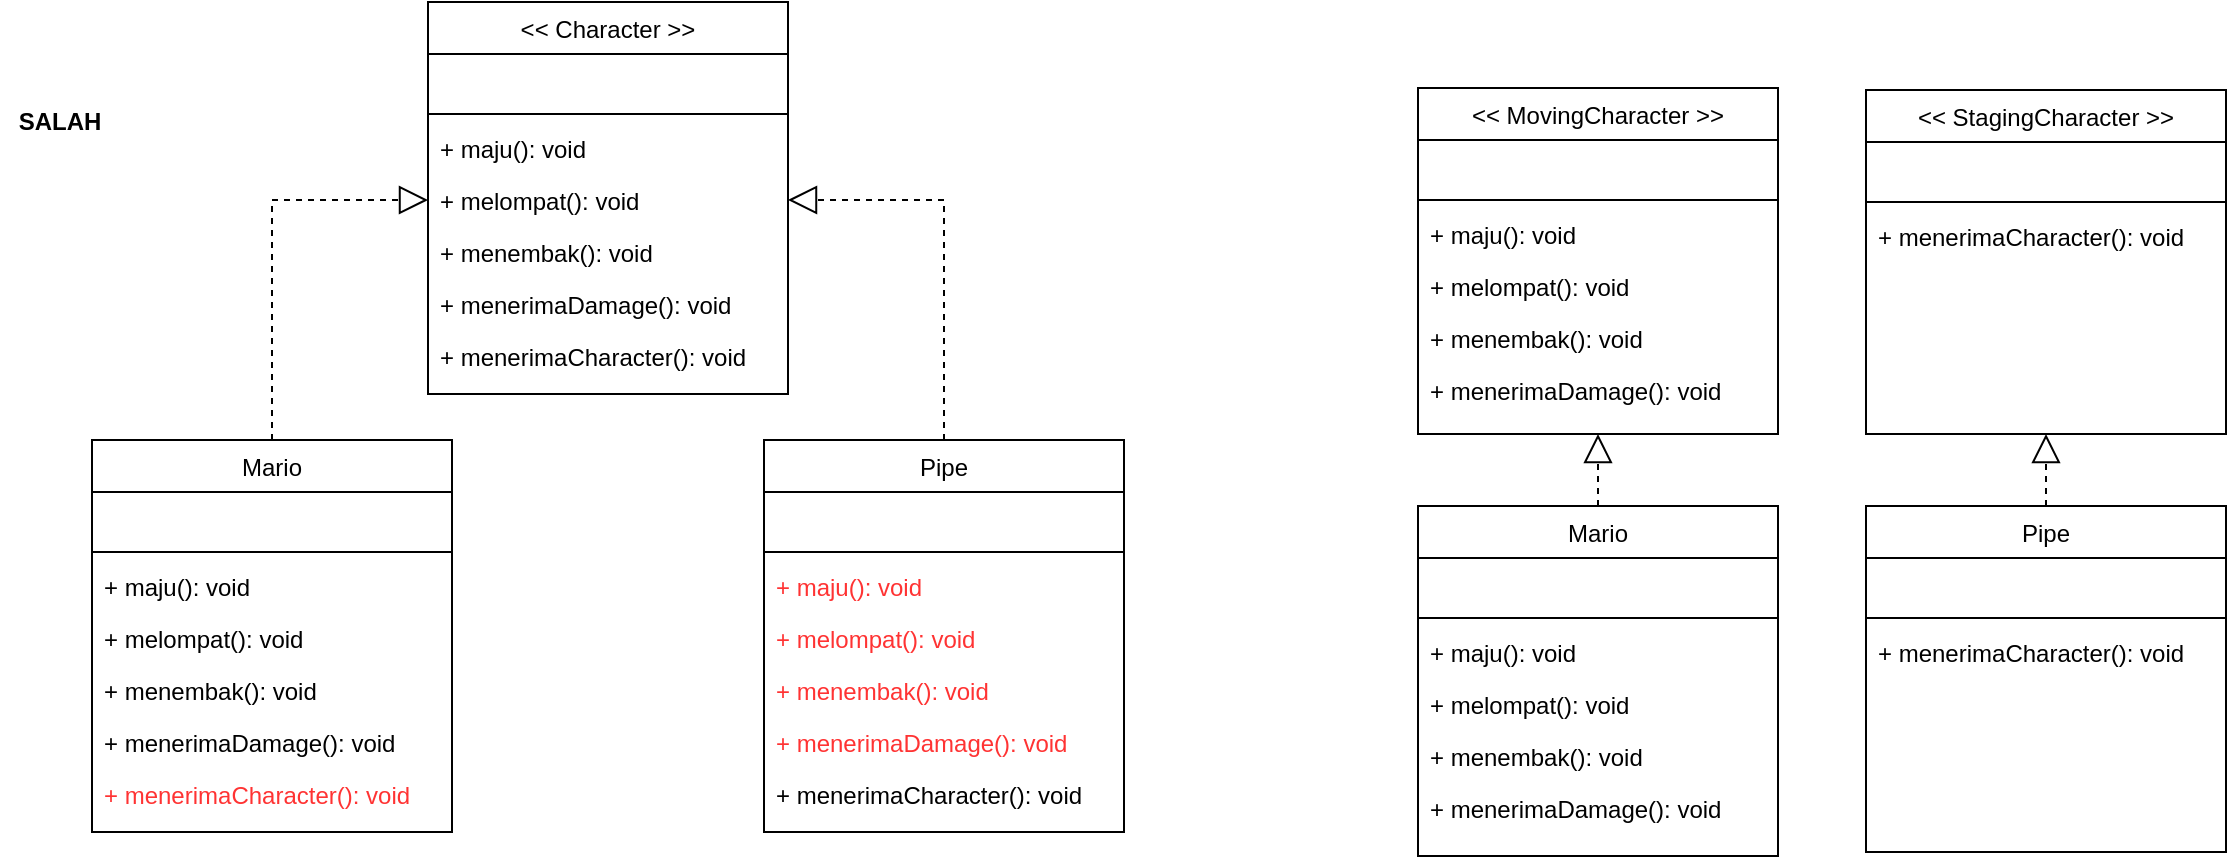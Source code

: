 <mxfile version="20.6.0" type="device"><diagram id="C5RBs43oDa-KdzZeNtuy" name="Page-1"><mxGraphModel dx="1169" dy="423" grid="0" gridSize="10" guides="1" tooltips="1" connect="1" arrows="1" fold="1" page="0" pageScale="1" pageWidth="827" pageHeight="1169" math="0" shadow="0"><root><mxCell id="WIyWlLk6GJQsqaUBKTNV-0"/><mxCell id="WIyWlLk6GJQsqaUBKTNV-1" parent="WIyWlLk6GJQsqaUBKTNV-0"/><mxCell id="zkfFHV4jXpPFQw0GAbJ--6" value="&lt;&lt; Character &gt;&gt;" style="swimlane;fontStyle=0;align=center;verticalAlign=top;childLayout=stackLayout;horizontal=1;startSize=26;horizontalStack=0;resizeParent=1;resizeLast=0;collapsible=1;marginBottom=0;rounded=0;shadow=0;strokeWidth=1;" parent="WIyWlLk6GJQsqaUBKTNV-1" vertex="1"><mxGeometry x="213" y="41" width="180" height="196" as="geometry"><mxRectangle x="130" y="380" width="160" height="26" as="alternateBounds"/></mxGeometry></mxCell><mxCell id="zkfFHV4jXpPFQw0GAbJ--8" value=" " style="text;align=left;verticalAlign=top;spacingLeft=4;spacingRight=4;overflow=hidden;rotatable=0;points=[[0,0.5],[1,0.5]];portConstraint=eastwest;rounded=0;shadow=0;html=0;" parent="zkfFHV4jXpPFQw0GAbJ--6" vertex="1"><mxGeometry y="26" width="180" height="26" as="geometry"/></mxCell><mxCell id="zkfFHV4jXpPFQw0GAbJ--9" value="" style="line;html=1;strokeWidth=1;align=left;verticalAlign=middle;spacingTop=-1;spacingLeft=3;spacingRight=3;rotatable=0;labelPosition=right;points=[];portConstraint=eastwest;" parent="zkfFHV4jXpPFQw0GAbJ--6" vertex="1"><mxGeometry y="52" width="180" height="8" as="geometry"/></mxCell><mxCell id="zkfFHV4jXpPFQw0GAbJ--11" value="+ maju(): void" style="text;align=left;verticalAlign=top;spacingLeft=4;spacingRight=4;overflow=hidden;rotatable=0;points=[[0,0.5],[1,0.5]];portConstraint=eastwest;" parent="zkfFHV4jXpPFQw0GAbJ--6" vertex="1"><mxGeometry y="60" width="180" height="26" as="geometry"/></mxCell><mxCell id="87l82TCa5yHM8gKrvupo-0" value="+ melompat(): void" style="text;align=left;verticalAlign=top;spacingLeft=4;spacingRight=4;overflow=hidden;rotatable=0;points=[[0,0.5],[1,0.5]];portConstraint=eastwest;" vertex="1" parent="zkfFHV4jXpPFQw0GAbJ--6"><mxGeometry y="86" width="180" height="26" as="geometry"/></mxCell><mxCell id="87l82TCa5yHM8gKrvupo-1" value="+ menembak(): void" style="text;align=left;verticalAlign=top;spacingLeft=4;spacingRight=4;overflow=hidden;rotatable=0;points=[[0,0.5],[1,0.5]];portConstraint=eastwest;" vertex="1" parent="zkfFHV4jXpPFQw0GAbJ--6"><mxGeometry y="112" width="180" height="26" as="geometry"/></mxCell><mxCell id="87l82TCa5yHM8gKrvupo-3" value="+ menerimaDamage(): void" style="text;align=left;verticalAlign=top;spacingLeft=4;spacingRight=4;overflow=hidden;rotatable=0;points=[[0,0.5],[1,0.5]];portConstraint=eastwest;" vertex="1" parent="zkfFHV4jXpPFQw0GAbJ--6"><mxGeometry y="138" width="180" height="26" as="geometry"/></mxCell><mxCell id="87l82TCa5yHM8gKrvupo-2" value="+ menerimaCharacter(): void" style="text;align=left;verticalAlign=top;spacingLeft=4;spacingRight=4;overflow=hidden;rotatable=0;points=[[0,0.5],[1,0.5]];portConstraint=eastwest;" vertex="1" parent="zkfFHV4jXpPFQw0GAbJ--6"><mxGeometry y="164" width="180" height="26" as="geometry"/></mxCell><mxCell id="87l82TCa5yHM8gKrvupo-20" style="edgeStyle=orthogonalEdgeStyle;rounded=0;orthogonalLoop=1;jettySize=auto;html=1;exitX=0.5;exitY=0;exitDx=0;exitDy=0;entryX=0;entryY=0.5;entryDx=0;entryDy=0;dashed=1;endArrow=block;endFill=0;endSize=12;" edge="1" parent="WIyWlLk6GJQsqaUBKTNV-1" source="87l82TCa5yHM8gKrvupo-4" target="87l82TCa5yHM8gKrvupo-0"><mxGeometry relative="1" as="geometry"/></mxCell><mxCell id="87l82TCa5yHM8gKrvupo-4" value="Mario" style="swimlane;fontStyle=0;align=center;verticalAlign=top;childLayout=stackLayout;horizontal=1;startSize=26;horizontalStack=0;resizeParent=1;resizeLast=0;collapsible=1;marginBottom=0;rounded=0;shadow=0;strokeWidth=1;" vertex="1" parent="WIyWlLk6GJQsqaUBKTNV-1"><mxGeometry x="45" y="260" width="180" height="196" as="geometry"><mxRectangle x="130" y="380" width="160" height="26" as="alternateBounds"/></mxGeometry></mxCell><mxCell id="87l82TCa5yHM8gKrvupo-5" value=" " style="text;align=left;verticalAlign=top;spacingLeft=4;spacingRight=4;overflow=hidden;rotatable=0;points=[[0,0.5],[1,0.5]];portConstraint=eastwest;rounded=0;shadow=0;html=0;" vertex="1" parent="87l82TCa5yHM8gKrvupo-4"><mxGeometry y="26" width="180" height="26" as="geometry"/></mxCell><mxCell id="87l82TCa5yHM8gKrvupo-6" value="" style="line;html=1;strokeWidth=1;align=left;verticalAlign=middle;spacingTop=-1;spacingLeft=3;spacingRight=3;rotatable=0;labelPosition=right;points=[];portConstraint=eastwest;" vertex="1" parent="87l82TCa5yHM8gKrvupo-4"><mxGeometry y="52" width="180" height="8" as="geometry"/></mxCell><mxCell id="87l82TCa5yHM8gKrvupo-7" value="+ maju(): void" style="text;align=left;verticalAlign=top;spacingLeft=4;spacingRight=4;overflow=hidden;rotatable=0;points=[[0,0.5],[1,0.5]];portConstraint=eastwest;" vertex="1" parent="87l82TCa5yHM8gKrvupo-4"><mxGeometry y="60" width="180" height="26" as="geometry"/></mxCell><mxCell id="87l82TCa5yHM8gKrvupo-8" value="+ melompat(): void" style="text;align=left;verticalAlign=top;spacingLeft=4;spacingRight=4;overflow=hidden;rotatable=0;points=[[0,0.5],[1,0.5]];portConstraint=eastwest;" vertex="1" parent="87l82TCa5yHM8gKrvupo-4"><mxGeometry y="86" width="180" height="26" as="geometry"/></mxCell><mxCell id="87l82TCa5yHM8gKrvupo-9" value="+ menembak(): void" style="text;align=left;verticalAlign=top;spacingLeft=4;spacingRight=4;overflow=hidden;rotatable=0;points=[[0,0.5],[1,0.5]];portConstraint=eastwest;" vertex="1" parent="87l82TCa5yHM8gKrvupo-4"><mxGeometry y="112" width="180" height="26" as="geometry"/></mxCell><mxCell id="87l82TCa5yHM8gKrvupo-10" value="+ menerimaDamage(): void" style="text;align=left;verticalAlign=top;spacingLeft=4;spacingRight=4;overflow=hidden;rotatable=0;points=[[0,0.5],[1,0.5]];portConstraint=eastwest;" vertex="1" parent="87l82TCa5yHM8gKrvupo-4"><mxGeometry y="138" width="180" height="26" as="geometry"/></mxCell><mxCell id="87l82TCa5yHM8gKrvupo-11" value="+ menerimaCharacter(): void" style="text;align=left;verticalAlign=top;spacingLeft=4;spacingRight=4;overflow=hidden;rotatable=0;points=[[0,0.5],[1,0.5]];portConstraint=eastwest;fontColor=#FF3333;" vertex="1" parent="87l82TCa5yHM8gKrvupo-4"><mxGeometry y="164" width="180" height="26" as="geometry"/></mxCell><mxCell id="87l82TCa5yHM8gKrvupo-21" style="edgeStyle=orthogonalEdgeStyle;rounded=0;orthogonalLoop=1;jettySize=auto;html=1;exitX=0.5;exitY=0;exitDx=0;exitDy=0;entryX=1;entryY=0.5;entryDx=0;entryDy=0;dashed=1;endArrow=block;endFill=0;endSize=12;" edge="1" parent="WIyWlLk6GJQsqaUBKTNV-1" source="87l82TCa5yHM8gKrvupo-12" target="87l82TCa5yHM8gKrvupo-0"><mxGeometry relative="1" as="geometry"/></mxCell><mxCell id="87l82TCa5yHM8gKrvupo-12" value="Pipe" style="swimlane;fontStyle=0;align=center;verticalAlign=top;childLayout=stackLayout;horizontal=1;startSize=26;horizontalStack=0;resizeParent=1;resizeLast=0;collapsible=1;marginBottom=0;rounded=0;shadow=0;strokeWidth=1;" vertex="1" parent="WIyWlLk6GJQsqaUBKTNV-1"><mxGeometry x="381" y="260" width="180" height="196" as="geometry"><mxRectangle x="130" y="380" width="160" height="26" as="alternateBounds"/></mxGeometry></mxCell><mxCell id="87l82TCa5yHM8gKrvupo-13" value=" " style="text;align=left;verticalAlign=top;spacingLeft=4;spacingRight=4;overflow=hidden;rotatable=0;points=[[0,0.5],[1,0.5]];portConstraint=eastwest;rounded=0;shadow=0;html=0;" vertex="1" parent="87l82TCa5yHM8gKrvupo-12"><mxGeometry y="26" width="180" height="26" as="geometry"/></mxCell><mxCell id="87l82TCa5yHM8gKrvupo-14" value="" style="line;html=1;strokeWidth=1;align=left;verticalAlign=middle;spacingTop=-1;spacingLeft=3;spacingRight=3;rotatable=0;labelPosition=right;points=[];portConstraint=eastwest;" vertex="1" parent="87l82TCa5yHM8gKrvupo-12"><mxGeometry y="52" width="180" height="8" as="geometry"/></mxCell><mxCell id="87l82TCa5yHM8gKrvupo-15" value="+ maju(): void" style="text;align=left;verticalAlign=top;spacingLeft=4;spacingRight=4;overflow=hidden;rotatable=0;points=[[0,0.5],[1,0.5]];portConstraint=eastwest;fontColor=#FF3333;" vertex="1" parent="87l82TCa5yHM8gKrvupo-12"><mxGeometry y="60" width="180" height="26" as="geometry"/></mxCell><mxCell id="87l82TCa5yHM8gKrvupo-16" value="+ melompat(): void" style="text;align=left;verticalAlign=top;spacingLeft=4;spacingRight=4;overflow=hidden;rotatable=0;points=[[0,0.5],[1,0.5]];portConstraint=eastwest;fontColor=#FF3333;" vertex="1" parent="87l82TCa5yHM8gKrvupo-12"><mxGeometry y="86" width="180" height="26" as="geometry"/></mxCell><mxCell id="87l82TCa5yHM8gKrvupo-17" value="+ menembak(): void" style="text;align=left;verticalAlign=top;spacingLeft=4;spacingRight=4;overflow=hidden;rotatable=0;points=[[0,0.5],[1,0.5]];portConstraint=eastwest;fontColor=#FF3333;" vertex="1" parent="87l82TCa5yHM8gKrvupo-12"><mxGeometry y="112" width="180" height="26" as="geometry"/></mxCell><mxCell id="87l82TCa5yHM8gKrvupo-18" value="+ menerimaDamage(): void" style="text;align=left;verticalAlign=top;spacingLeft=4;spacingRight=4;overflow=hidden;rotatable=0;points=[[0,0.5],[1,0.5]];portConstraint=eastwest;fontColor=#FF3333;" vertex="1" parent="87l82TCa5yHM8gKrvupo-12"><mxGeometry y="138" width="180" height="26" as="geometry"/></mxCell><mxCell id="87l82TCa5yHM8gKrvupo-19" value="+ menerimaCharacter(): void" style="text;align=left;verticalAlign=top;spacingLeft=4;spacingRight=4;overflow=hidden;rotatable=0;points=[[0,0.5],[1,0.5]];portConstraint=eastwest;" vertex="1" parent="87l82TCa5yHM8gKrvupo-12"><mxGeometry y="164" width="180" height="26" as="geometry"/></mxCell><mxCell id="87l82TCa5yHM8gKrvupo-22" value="&lt;b&gt;&lt;font color=&quot;#000000&quot;&gt;SALAH&lt;/font&gt;&lt;/b&gt;" style="text;html=1;strokeColor=none;fillColor=none;align=center;verticalAlign=middle;whiteSpace=wrap;rounded=0;fontColor=#FF3333;" vertex="1" parent="WIyWlLk6GJQsqaUBKTNV-1"><mxGeometry x="-1" y="86" width="60" height="30" as="geometry"/></mxCell><mxCell id="87l82TCa5yHM8gKrvupo-23" value="&lt;&lt; MovingCharacter &gt;&gt;" style="swimlane;fontStyle=0;align=center;verticalAlign=top;childLayout=stackLayout;horizontal=1;startSize=26;horizontalStack=0;resizeParent=1;resizeLast=0;collapsible=1;marginBottom=0;rounded=0;shadow=0;strokeWidth=1;" vertex="1" parent="WIyWlLk6GJQsqaUBKTNV-1"><mxGeometry x="708" y="84" width="180" height="173" as="geometry"><mxRectangle x="130" y="380" width="160" height="26" as="alternateBounds"/></mxGeometry></mxCell><mxCell id="87l82TCa5yHM8gKrvupo-24" value=" " style="text;align=left;verticalAlign=top;spacingLeft=4;spacingRight=4;overflow=hidden;rotatable=0;points=[[0,0.5],[1,0.5]];portConstraint=eastwest;rounded=0;shadow=0;html=0;" vertex="1" parent="87l82TCa5yHM8gKrvupo-23"><mxGeometry y="26" width="180" height="26" as="geometry"/></mxCell><mxCell id="87l82TCa5yHM8gKrvupo-25" value="" style="line;html=1;strokeWidth=1;align=left;verticalAlign=middle;spacingTop=-1;spacingLeft=3;spacingRight=3;rotatable=0;labelPosition=right;points=[];portConstraint=eastwest;" vertex="1" parent="87l82TCa5yHM8gKrvupo-23"><mxGeometry y="52" width="180" height="8" as="geometry"/></mxCell><mxCell id="87l82TCa5yHM8gKrvupo-26" value="+ maju(): void" style="text;align=left;verticalAlign=top;spacingLeft=4;spacingRight=4;overflow=hidden;rotatable=0;points=[[0,0.5],[1,0.5]];portConstraint=eastwest;" vertex="1" parent="87l82TCa5yHM8gKrvupo-23"><mxGeometry y="60" width="180" height="26" as="geometry"/></mxCell><mxCell id="87l82TCa5yHM8gKrvupo-27" value="+ melompat(): void" style="text;align=left;verticalAlign=top;spacingLeft=4;spacingRight=4;overflow=hidden;rotatable=0;points=[[0,0.5],[1,0.5]];portConstraint=eastwest;" vertex="1" parent="87l82TCa5yHM8gKrvupo-23"><mxGeometry y="86" width="180" height="26" as="geometry"/></mxCell><mxCell id="87l82TCa5yHM8gKrvupo-28" value="+ menembak(): void" style="text;align=left;verticalAlign=top;spacingLeft=4;spacingRight=4;overflow=hidden;rotatable=0;points=[[0,0.5],[1,0.5]];portConstraint=eastwest;" vertex="1" parent="87l82TCa5yHM8gKrvupo-23"><mxGeometry y="112" width="180" height="26" as="geometry"/></mxCell><mxCell id="87l82TCa5yHM8gKrvupo-29" value="+ menerimaDamage(): void" style="text;align=left;verticalAlign=top;spacingLeft=4;spacingRight=4;overflow=hidden;rotatable=0;points=[[0,0.5],[1,0.5]];portConstraint=eastwest;" vertex="1" parent="87l82TCa5yHM8gKrvupo-23"><mxGeometry y="138" width="180" height="26" as="geometry"/></mxCell><mxCell id="87l82TCa5yHM8gKrvupo-31" style="edgeStyle=orthogonalEdgeStyle;rounded=0;orthogonalLoop=1;jettySize=auto;html=1;exitX=0.5;exitY=0;exitDx=0;exitDy=0;entryX=0.5;entryY=1;entryDx=0;entryDy=0;dashed=1;endArrow=block;endFill=0;endSize=12;" edge="1" parent="WIyWlLk6GJQsqaUBKTNV-1" source="87l82TCa5yHM8gKrvupo-32" target="87l82TCa5yHM8gKrvupo-23"><mxGeometry relative="1" as="geometry"/></mxCell><mxCell id="87l82TCa5yHM8gKrvupo-32" value="Mario" style="swimlane;fontStyle=0;align=center;verticalAlign=top;childLayout=stackLayout;horizontal=1;startSize=26;horizontalStack=0;resizeParent=1;resizeLast=0;collapsible=1;marginBottom=0;rounded=0;shadow=0;strokeWidth=1;" vertex="1" parent="WIyWlLk6GJQsqaUBKTNV-1"><mxGeometry x="708" y="293" width="180" height="175" as="geometry"><mxRectangle x="130" y="380" width="160" height="26" as="alternateBounds"/></mxGeometry></mxCell><mxCell id="87l82TCa5yHM8gKrvupo-33" value=" " style="text;align=left;verticalAlign=top;spacingLeft=4;spacingRight=4;overflow=hidden;rotatable=0;points=[[0,0.5],[1,0.5]];portConstraint=eastwest;rounded=0;shadow=0;html=0;" vertex="1" parent="87l82TCa5yHM8gKrvupo-32"><mxGeometry y="26" width="180" height="26" as="geometry"/></mxCell><mxCell id="87l82TCa5yHM8gKrvupo-34" value="" style="line;html=1;strokeWidth=1;align=left;verticalAlign=middle;spacingTop=-1;spacingLeft=3;spacingRight=3;rotatable=0;labelPosition=right;points=[];portConstraint=eastwest;" vertex="1" parent="87l82TCa5yHM8gKrvupo-32"><mxGeometry y="52" width="180" height="8" as="geometry"/></mxCell><mxCell id="87l82TCa5yHM8gKrvupo-35" value="+ maju(): void" style="text;align=left;verticalAlign=top;spacingLeft=4;spacingRight=4;overflow=hidden;rotatable=0;points=[[0,0.5],[1,0.5]];portConstraint=eastwest;" vertex="1" parent="87l82TCa5yHM8gKrvupo-32"><mxGeometry y="60" width="180" height="26" as="geometry"/></mxCell><mxCell id="87l82TCa5yHM8gKrvupo-36" value="+ melompat(): void" style="text;align=left;verticalAlign=top;spacingLeft=4;spacingRight=4;overflow=hidden;rotatable=0;points=[[0,0.5],[1,0.5]];portConstraint=eastwest;" vertex="1" parent="87l82TCa5yHM8gKrvupo-32"><mxGeometry y="86" width="180" height="26" as="geometry"/></mxCell><mxCell id="87l82TCa5yHM8gKrvupo-37" value="+ menembak(): void" style="text;align=left;verticalAlign=top;spacingLeft=4;spacingRight=4;overflow=hidden;rotatable=0;points=[[0,0.5],[1,0.5]];portConstraint=eastwest;" vertex="1" parent="87l82TCa5yHM8gKrvupo-32"><mxGeometry y="112" width="180" height="26" as="geometry"/></mxCell><mxCell id="87l82TCa5yHM8gKrvupo-38" value="+ menerimaDamage(): void" style="text;align=left;verticalAlign=top;spacingLeft=4;spacingRight=4;overflow=hidden;rotatable=0;points=[[0,0.5],[1,0.5]];portConstraint=eastwest;" vertex="1" parent="87l82TCa5yHM8gKrvupo-32"><mxGeometry y="138" width="180" height="26" as="geometry"/></mxCell><mxCell id="87l82TCa5yHM8gKrvupo-57" style="edgeStyle=orthogonalEdgeStyle;rounded=0;orthogonalLoop=1;jettySize=auto;html=1;exitX=0.5;exitY=0;exitDx=0;exitDy=0;entryX=0.5;entryY=1;entryDx=0;entryDy=0;dashed=1;fontColor=#000000;endArrow=block;endFill=0;endSize=12;" edge="1" parent="WIyWlLk6GJQsqaUBKTNV-1" source="87l82TCa5yHM8gKrvupo-41" target="87l82TCa5yHM8gKrvupo-49"><mxGeometry relative="1" as="geometry"/></mxCell><mxCell id="87l82TCa5yHM8gKrvupo-41" value="Pipe" style="swimlane;fontStyle=0;align=center;verticalAlign=top;childLayout=stackLayout;horizontal=1;startSize=26;horizontalStack=0;resizeParent=1;resizeLast=0;collapsible=1;marginBottom=0;rounded=0;shadow=0;strokeWidth=1;" vertex="1" parent="WIyWlLk6GJQsqaUBKTNV-1"><mxGeometry x="932" y="293" width="180" height="173" as="geometry"><mxRectangle x="130" y="380" width="160" height="26" as="alternateBounds"/></mxGeometry></mxCell><mxCell id="87l82TCa5yHM8gKrvupo-42" value=" " style="text;align=left;verticalAlign=top;spacingLeft=4;spacingRight=4;overflow=hidden;rotatable=0;points=[[0,0.5],[1,0.5]];portConstraint=eastwest;rounded=0;shadow=0;html=0;" vertex="1" parent="87l82TCa5yHM8gKrvupo-41"><mxGeometry y="26" width="180" height="26" as="geometry"/></mxCell><mxCell id="87l82TCa5yHM8gKrvupo-43" value="" style="line;html=1;strokeWidth=1;align=left;verticalAlign=middle;spacingTop=-1;spacingLeft=3;spacingRight=3;rotatable=0;labelPosition=right;points=[];portConstraint=eastwest;" vertex="1" parent="87l82TCa5yHM8gKrvupo-41"><mxGeometry y="52" width="180" height="8" as="geometry"/></mxCell><mxCell id="87l82TCa5yHM8gKrvupo-48" value="+ menerimaCharacter(): void" style="text;align=left;verticalAlign=top;spacingLeft=4;spacingRight=4;overflow=hidden;rotatable=0;points=[[0,0.5],[1,0.5]];portConstraint=eastwest;" vertex="1" parent="87l82TCa5yHM8gKrvupo-41"><mxGeometry y="60" width="180" height="26" as="geometry"/></mxCell><mxCell id="87l82TCa5yHM8gKrvupo-49" value="&lt;&lt; StagingCharacter &gt;&gt;" style="swimlane;fontStyle=0;align=center;verticalAlign=top;childLayout=stackLayout;horizontal=1;startSize=26;horizontalStack=0;resizeParent=1;resizeLast=0;collapsible=1;marginBottom=0;rounded=0;shadow=0;strokeWidth=1;" vertex="1" parent="WIyWlLk6GJQsqaUBKTNV-1"><mxGeometry x="932" y="85" width="180" height="172" as="geometry"><mxRectangle x="130" y="380" width="160" height="26" as="alternateBounds"/></mxGeometry></mxCell><mxCell id="87l82TCa5yHM8gKrvupo-50" value=" " style="text;align=left;verticalAlign=top;spacingLeft=4;spacingRight=4;overflow=hidden;rotatable=0;points=[[0,0.5],[1,0.5]];portConstraint=eastwest;rounded=0;shadow=0;html=0;" vertex="1" parent="87l82TCa5yHM8gKrvupo-49"><mxGeometry y="26" width="180" height="26" as="geometry"/></mxCell><mxCell id="87l82TCa5yHM8gKrvupo-51" value="" style="line;html=1;strokeWidth=1;align=left;verticalAlign=middle;spacingTop=-1;spacingLeft=3;spacingRight=3;rotatable=0;labelPosition=right;points=[];portConstraint=eastwest;" vertex="1" parent="87l82TCa5yHM8gKrvupo-49"><mxGeometry y="52" width="180" height="8" as="geometry"/></mxCell><mxCell id="87l82TCa5yHM8gKrvupo-56" value="+ menerimaCharacter(): void" style="text;align=left;verticalAlign=top;spacingLeft=4;spacingRight=4;overflow=hidden;rotatable=0;points=[[0,0.5],[1,0.5]];portConstraint=eastwest;" vertex="1" parent="87l82TCa5yHM8gKrvupo-49"><mxGeometry y="60" width="180" height="26" as="geometry"/></mxCell></root></mxGraphModel></diagram></mxfile>